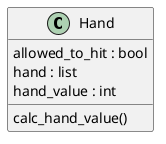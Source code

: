 @startuml classes
set namespaceSeparator none
class "Hand" as Hand.Hand {
  allowed_to_hit : bool
  hand : list
  hand_value : int
  calc_hand_value()
}
@enduml
